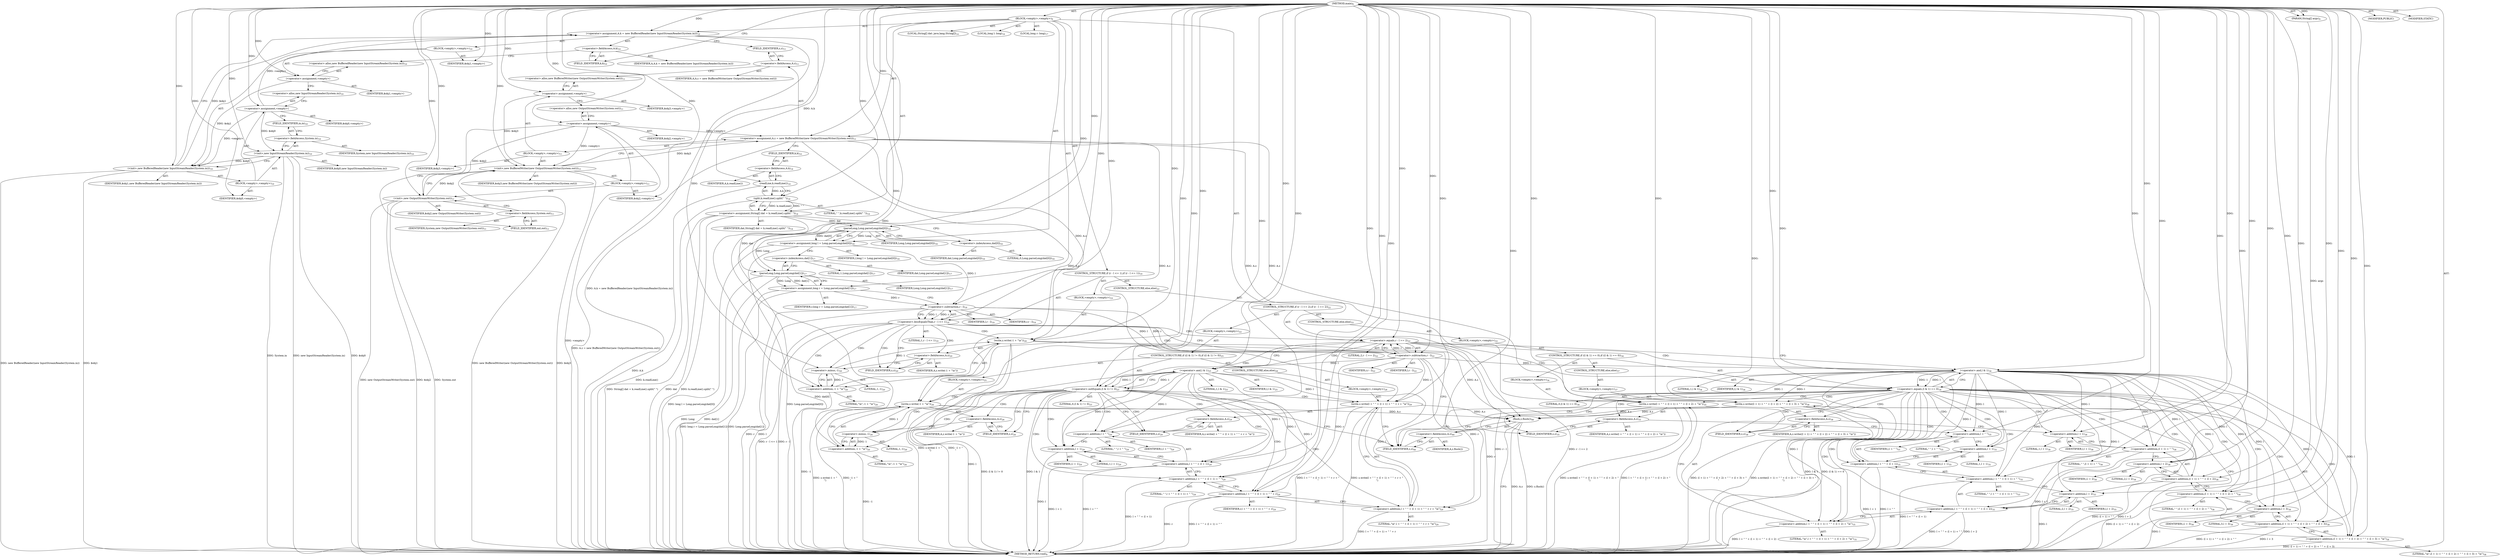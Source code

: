 digraph "main" {  
"23" [label = <(METHOD,main)<SUB>9</SUB>> ]
"24" [label = <(PARAM,String[] args)<SUB>9</SUB>> ]
"25" [label = <(BLOCK,&lt;empty&gt;,&lt;empty&gt;)<SUB>9</SUB>> ]
"26" [label = <(&lt;operator&gt;.assignment,A.k = new BufferedReader(new InputStreamReader(System.in)))<SUB>10</SUB>> ]
"27" [label = <(&lt;operator&gt;.fieldAccess,A.k)<SUB>10</SUB>> ]
"28" [label = <(IDENTIFIER,A,A.k = new BufferedReader(new InputStreamReader(System.in)))> ]
"29" [label = <(FIELD_IDENTIFIER,k,k)<SUB>10</SUB>> ]
"30" [label = <(BLOCK,&lt;empty&gt;,&lt;empty&gt;)<SUB>10</SUB>> ]
"31" [label = <(&lt;operator&gt;.assignment,&lt;empty&gt;)> ]
"32" [label = <(IDENTIFIER,$obj1,&lt;empty&gt;)> ]
"33" [label = <(&lt;operator&gt;.alloc,new BufferedReader(new InputStreamReader(System.in)))<SUB>10</SUB>> ]
"34" [label = <(&lt;init&gt;,new BufferedReader(new InputStreamReader(System.in)))<SUB>10</SUB>> ]
"35" [label = <(IDENTIFIER,$obj1,new BufferedReader(new InputStreamReader(System.in)))> ]
"36" [label = <(BLOCK,&lt;empty&gt;,&lt;empty&gt;)<SUB>10</SUB>> ]
"37" [label = <(&lt;operator&gt;.assignment,&lt;empty&gt;)> ]
"38" [label = <(IDENTIFIER,$obj0,&lt;empty&gt;)> ]
"39" [label = <(&lt;operator&gt;.alloc,new InputStreamReader(System.in))<SUB>10</SUB>> ]
"40" [label = <(&lt;init&gt;,new InputStreamReader(System.in))<SUB>10</SUB>> ]
"41" [label = <(IDENTIFIER,$obj0,new InputStreamReader(System.in))> ]
"42" [label = <(&lt;operator&gt;.fieldAccess,System.in)<SUB>10</SUB>> ]
"43" [label = <(IDENTIFIER,System,new InputStreamReader(System.in))<SUB>10</SUB>> ]
"44" [label = <(FIELD_IDENTIFIER,in,in)<SUB>10</SUB>> ]
"45" [label = <(IDENTIFIER,$obj0,&lt;empty&gt;)> ]
"46" [label = <(IDENTIFIER,$obj1,&lt;empty&gt;)> ]
"47" [label = <(&lt;operator&gt;.assignment,A.z = new BufferedWriter(new OutputStreamWriter(System.out)))<SUB>11</SUB>> ]
"48" [label = <(&lt;operator&gt;.fieldAccess,A.z)<SUB>11</SUB>> ]
"49" [label = <(IDENTIFIER,A,A.z = new BufferedWriter(new OutputStreamWriter(System.out)))> ]
"50" [label = <(FIELD_IDENTIFIER,z,z)<SUB>11</SUB>> ]
"51" [label = <(BLOCK,&lt;empty&gt;,&lt;empty&gt;)<SUB>11</SUB>> ]
"52" [label = <(&lt;operator&gt;.assignment,&lt;empty&gt;)> ]
"53" [label = <(IDENTIFIER,$obj3,&lt;empty&gt;)> ]
"54" [label = <(&lt;operator&gt;.alloc,new BufferedWriter(new OutputStreamWriter(System.out)))<SUB>11</SUB>> ]
"55" [label = <(&lt;init&gt;,new BufferedWriter(new OutputStreamWriter(System.out)))<SUB>11</SUB>> ]
"56" [label = <(IDENTIFIER,$obj3,new BufferedWriter(new OutputStreamWriter(System.out)))> ]
"57" [label = <(BLOCK,&lt;empty&gt;,&lt;empty&gt;)<SUB>11</SUB>> ]
"58" [label = <(&lt;operator&gt;.assignment,&lt;empty&gt;)> ]
"59" [label = <(IDENTIFIER,$obj2,&lt;empty&gt;)> ]
"60" [label = <(&lt;operator&gt;.alloc,new OutputStreamWriter(System.out))<SUB>11</SUB>> ]
"61" [label = <(&lt;init&gt;,new OutputStreamWriter(System.out))<SUB>11</SUB>> ]
"62" [label = <(IDENTIFIER,$obj2,new OutputStreamWriter(System.out))> ]
"63" [label = <(&lt;operator&gt;.fieldAccess,System.out)<SUB>11</SUB>> ]
"64" [label = <(IDENTIFIER,System,new OutputStreamWriter(System.out))<SUB>11</SUB>> ]
"65" [label = <(FIELD_IDENTIFIER,out,out)<SUB>11</SUB>> ]
"66" [label = <(IDENTIFIER,$obj2,&lt;empty&gt;)> ]
"67" [label = <(IDENTIFIER,$obj3,&lt;empty&gt;)> ]
"68" [label = <(LOCAL,String[] dat: java.lang.String[])<SUB>14</SUB>> ]
"69" [label = <(&lt;operator&gt;.assignment,String[] dat = k.readLine().split(&quot; &quot;))<SUB>14</SUB>> ]
"70" [label = <(IDENTIFIER,dat,String[] dat = k.readLine().split(&quot; &quot;))<SUB>14</SUB>> ]
"71" [label = <(split,k.readLine().split(&quot; &quot;))<SUB>14</SUB>> ]
"72" [label = <(readLine,k.readLine())<SUB>14</SUB>> ]
"73" [label = <(&lt;operator&gt;.fieldAccess,A.k)<SUB>14</SUB>> ]
"74" [label = <(IDENTIFIER,A,k.readLine())> ]
"75" [label = <(FIELD_IDENTIFIER,k,k)<SUB>14</SUB>> ]
"76" [label = <(LITERAL,&quot; &quot;,k.readLine().split(&quot; &quot;))<SUB>14</SUB>> ]
"77" [label = <(LOCAL,long l: long)<SUB>16</SUB>> ]
"78" [label = <(&lt;operator&gt;.assignment,long l = Long.parseLong(dat[0]))<SUB>16</SUB>> ]
"79" [label = <(IDENTIFIER,l,long l = Long.parseLong(dat[0]))<SUB>16</SUB>> ]
"80" [label = <(parseLong,Long.parseLong(dat[0]))<SUB>16</SUB>> ]
"81" [label = <(IDENTIFIER,Long,Long.parseLong(dat[0]))<SUB>16</SUB>> ]
"82" [label = <(&lt;operator&gt;.indexAccess,dat[0])<SUB>16</SUB>> ]
"83" [label = <(IDENTIFIER,dat,Long.parseLong(dat[0]))<SUB>16</SUB>> ]
"84" [label = <(LITERAL,0,Long.parseLong(dat[0]))<SUB>16</SUB>> ]
"85" [label = <(LOCAL,long r: long)<SUB>17</SUB>> ]
"86" [label = <(&lt;operator&gt;.assignment,long r = Long.parseLong(dat[1]))<SUB>17</SUB>> ]
"87" [label = <(IDENTIFIER,r,long r = Long.parseLong(dat[1]))<SUB>17</SUB>> ]
"88" [label = <(parseLong,Long.parseLong(dat[1]))<SUB>17</SUB>> ]
"89" [label = <(IDENTIFIER,Long,Long.parseLong(dat[1]))<SUB>17</SUB>> ]
"90" [label = <(&lt;operator&gt;.indexAccess,dat[1])<SUB>17</SUB>> ]
"91" [label = <(IDENTIFIER,dat,Long.parseLong(dat[1]))<SUB>17</SUB>> ]
"92" [label = <(LITERAL,1,Long.parseLong(dat[1]))<SUB>17</SUB>> ]
"93" [label = <(CONTROL_STRUCTURE,if (r - l &lt;= 1),if (r - l &lt;= 1))<SUB>19</SUB>> ]
"94" [label = <(&lt;operator&gt;.lessEqualsThan,r - l &lt;= 1)<SUB>19</SUB>> ]
"95" [label = <(&lt;operator&gt;.subtraction,r - l)<SUB>19</SUB>> ]
"96" [label = <(IDENTIFIER,r,r - l)<SUB>19</SUB>> ]
"97" [label = <(IDENTIFIER,l,r - l)<SUB>19</SUB>> ]
"98" [label = <(LITERAL,1,r - l &lt;= 1)<SUB>19</SUB>> ]
"99" [label = <(BLOCK,&lt;empty&gt;,&lt;empty&gt;)<SUB>19</SUB>> ]
"100" [label = <(write,z.write(-1 + &quot;\n&quot;))<SUB>20</SUB>> ]
"101" [label = <(&lt;operator&gt;.fieldAccess,A.z)<SUB>20</SUB>> ]
"102" [label = <(IDENTIFIER,A,z.write(-1 + &quot;\n&quot;))> ]
"103" [label = <(FIELD_IDENTIFIER,z,z)<SUB>20</SUB>> ]
"104" [label = <(&lt;operator&gt;.addition,-1 + &quot;\n&quot;)<SUB>20</SUB>> ]
"105" [label = <(&lt;operator&gt;.minus,-1)<SUB>20</SUB>> ]
"106" [label = <(LITERAL,1,-1)<SUB>20</SUB>> ]
"107" [label = <(LITERAL,&quot;\n&quot;,-1 + &quot;\n&quot;)<SUB>20</SUB>> ]
"108" [label = <(CONTROL_STRUCTURE,else,else)<SUB>22</SUB>> ]
"109" [label = <(CONTROL_STRUCTURE,if (r - l == 2),if (r - l == 2))<SUB>22</SUB>> ]
"110" [label = <(&lt;operator&gt;.equals,r - l == 2)<SUB>22</SUB>> ]
"111" [label = <(&lt;operator&gt;.subtraction,r - l)<SUB>22</SUB>> ]
"112" [label = <(IDENTIFIER,r,r - l)<SUB>22</SUB>> ]
"113" [label = <(IDENTIFIER,l,r - l)<SUB>22</SUB>> ]
"114" [label = <(LITERAL,2,r - l == 2)<SUB>22</SUB>> ]
"115" [label = <(BLOCK,&lt;empty&gt;,&lt;empty&gt;)<SUB>22</SUB>> ]
"116" [label = <(CONTROL_STRUCTURE,if ((l &amp; 1) != 0),if ((l &amp; 1) != 0))<SUB>25</SUB>> ]
"117" [label = <(&lt;operator&gt;.notEquals,(l &amp; 1) != 0)<SUB>25</SUB>> ]
"118" [label = <(&lt;operator&gt;.and,l &amp; 1)<SUB>25</SUB>> ]
"119" [label = <(IDENTIFIER,l,l &amp; 1)<SUB>25</SUB>> ]
"120" [label = <(LITERAL,1,l &amp; 1)<SUB>25</SUB>> ]
"121" [label = <(LITERAL,0,(l &amp; 1) != 0)<SUB>25</SUB>> ]
"122" [label = <(BLOCK,&lt;empty&gt;,&lt;empty&gt;)<SUB>25</SUB>> ]
"123" [label = <(write,z.write(-1 + &quot;\n&quot;))<SUB>26</SUB>> ]
"124" [label = <(&lt;operator&gt;.fieldAccess,A.z)<SUB>26</SUB>> ]
"125" [label = <(IDENTIFIER,A,z.write(-1 + &quot;\n&quot;))> ]
"126" [label = <(FIELD_IDENTIFIER,z,z)<SUB>26</SUB>> ]
"127" [label = <(&lt;operator&gt;.addition,-1 + &quot;\n&quot;)<SUB>26</SUB>> ]
"128" [label = <(&lt;operator&gt;.minus,-1)<SUB>26</SUB>> ]
"129" [label = <(LITERAL,1,-1)<SUB>26</SUB>> ]
"130" [label = <(LITERAL,&quot;\n&quot;,-1 + &quot;\n&quot;)<SUB>26</SUB>> ]
"131" [label = <(CONTROL_STRUCTURE,else,else)<SUB>28</SUB>> ]
"132" [label = <(BLOCK,&lt;empty&gt;,&lt;empty&gt;)<SUB>28</SUB>> ]
"133" [label = <(write,z.write(l + &quot; &quot; + (l + 1) + &quot; &quot; + r + &quot;\n&quot;))<SUB>29</SUB>> ]
"134" [label = <(&lt;operator&gt;.fieldAccess,A.z)<SUB>29</SUB>> ]
"135" [label = <(IDENTIFIER,A,z.write(l + &quot; &quot; + (l + 1) + &quot; &quot; + r + &quot;\n&quot;))> ]
"136" [label = <(FIELD_IDENTIFIER,z,z)<SUB>29</SUB>> ]
"137" [label = <(&lt;operator&gt;.addition,l + &quot; &quot; + (l + 1) + &quot; &quot; + r + &quot;\n&quot;)<SUB>29</SUB>> ]
"138" [label = <(&lt;operator&gt;.addition,l + &quot; &quot; + (l + 1) + &quot; &quot; + r)<SUB>29</SUB>> ]
"139" [label = <(&lt;operator&gt;.addition,l + &quot; &quot; + (l + 1) + &quot; &quot;)<SUB>29</SUB>> ]
"140" [label = <(&lt;operator&gt;.addition,l + &quot; &quot; + (l + 1))<SUB>29</SUB>> ]
"141" [label = <(&lt;operator&gt;.addition,l + &quot; &quot;)<SUB>29</SUB>> ]
"142" [label = <(IDENTIFIER,l,l + &quot; &quot;)<SUB>29</SUB>> ]
"143" [label = <(LITERAL,&quot; &quot;,l + &quot; &quot;)<SUB>29</SUB>> ]
"144" [label = <(&lt;operator&gt;.addition,l + 1)<SUB>29</SUB>> ]
"145" [label = <(IDENTIFIER,l,l + 1)<SUB>29</SUB>> ]
"146" [label = <(LITERAL,1,l + 1)<SUB>29</SUB>> ]
"147" [label = <(LITERAL,&quot; &quot;,l + &quot; &quot; + (l + 1) + &quot; &quot;)<SUB>29</SUB>> ]
"148" [label = <(IDENTIFIER,r,l + &quot; &quot; + (l + 1) + &quot; &quot; + r)<SUB>29</SUB>> ]
"149" [label = <(LITERAL,&quot;\n&quot;,l + &quot; &quot; + (l + 1) + &quot; &quot; + r + &quot;\n&quot;)<SUB>29</SUB>> ]
"150" [label = <(CONTROL_STRUCTURE,else,else)<SUB>33</SUB>> ]
"151" [label = <(BLOCK,&lt;empty&gt;,&lt;empty&gt;)<SUB>33</SUB>> ]
"152" [label = <(CONTROL_STRUCTURE,if ((l &amp; 1) == 0),if ((l &amp; 1) == 0))<SUB>34</SUB>> ]
"153" [label = <(&lt;operator&gt;.equals,(l &amp; 1) == 0)<SUB>34</SUB>> ]
"154" [label = <(&lt;operator&gt;.and,l &amp; 1)<SUB>34</SUB>> ]
"155" [label = <(IDENTIFIER,l,l &amp; 1)<SUB>34</SUB>> ]
"156" [label = <(LITERAL,1,l &amp; 1)<SUB>34</SUB>> ]
"157" [label = <(LITERAL,0,(l &amp; 1) == 0)<SUB>34</SUB>> ]
"158" [label = <(BLOCK,&lt;empty&gt;,&lt;empty&gt;)<SUB>34</SUB>> ]
"159" [label = <(write,z.write(l + &quot; &quot; + (l + 1) + &quot; &quot; + (l + 2) + &quot;\n&quot;))<SUB>35</SUB>> ]
"160" [label = <(&lt;operator&gt;.fieldAccess,A.z)<SUB>35</SUB>> ]
"161" [label = <(IDENTIFIER,A,z.write(l + &quot; &quot; + (l + 1) + &quot; &quot; + (l + 2) + &quot;\n&quot;))> ]
"162" [label = <(FIELD_IDENTIFIER,z,z)<SUB>35</SUB>> ]
"163" [label = <(&lt;operator&gt;.addition,l + &quot; &quot; + (l + 1) + &quot; &quot; + (l + 2) + &quot;\n&quot;)<SUB>35</SUB>> ]
"164" [label = <(&lt;operator&gt;.addition,l + &quot; &quot; + (l + 1) + &quot; &quot; + (l + 2))<SUB>35</SUB>> ]
"165" [label = <(&lt;operator&gt;.addition,l + &quot; &quot; + (l + 1) + &quot; &quot;)<SUB>35</SUB>> ]
"166" [label = <(&lt;operator&gt;.addition,l + &quot; &quot; + (l + 1))<SUB>35</SUB>> ]
"167" [label = <(&lt;operator&gt;.addition,l + &quot; &quot;)<SUB>35</SUB>> ]
"168" [label = <(IDENTIFIER,l,l + &quot; &quot;)<SUB>35</SUB>> ]
"169" [label = <(LITERAL,&quot; &quot;,l + &quot; &quot;)<SUB>35</SUB>> ]
"170" [label = <(&lt;operator&gt;.addition,l + 1)<SUB>35</SUB>> ]
"171" [label = <(IDENTIFIER,l,l + 1)<SUB>35</SUB>> ]
"172" [label = <(LITERAL,1,l + 1)<SUB>35</SUB>> ]
"173" [label = <(LITERAL,&quot; &quot;,l + &quot; &quot; + (l + 1) + &quot; &quot;)<SUB>35</SUB>> ]
"174" [label = <(&lt;operator&gt;.addition,l + 2)<SUB>35</SUB>> ]
"175" [label = <(IDENTIFIER,l,l + 2)<SUB>35</SUB>> ]
"176" [label = <(LITERAL,2,l + 2)<SUB>35</SUB>> ]
"177" [label = <(LITERAL,&quot;\n&quot;,l + &quot; &quot; + (l + 1) + &quot; &quot; + (l + 2) + &quot;\n&quot;)<SUB>35</SUB>> ]
"178" [label = <(CONTROL_STRUCTURE,else,else)<SUB>37</SUB>> ]
"179" [label = <(BLOCK,&lt;empty&gt;,&lt;empty&gt;)<SUB>37</SUB>> ]
"180" [label = <(write,z.write((l + 1) + &quot; &quot; + (l + 2) + &quot; &quot; + (l + 3) + &quot;\n&quot;))<SUB>38</SUB>> ]
"181" [label = <(&lt;operator&gt;.fieldAccess,A.z)<SUB>38</SUB>> ]
"182" [label = <(IDENTIFIER,A,z.write((l + 1) + &quot; &quot; + (l + 2) + &quot; &quot; + (l + 3) + &quot;\n&quot;))> ]
"183" [label = <(FIELD_IDENTIFIER,z,z)<SUB>38</SUB>> ]
"184" [label = <(&lt;operator&gt;.addition,(l + 1) + &quot; &quot; + (l + 2) + &quot; &quot; + (l + 3) + &quot;\n&quot;)<SUB>38</SUB>> ]
"185" [label = <(&lt;operator&gt;.addition,(l + 1) + &quot; &quot; + (l + 2) + &quot; &quot; + (l + 3))<SUB>38</SUB>> ]
"186" [label = <(&lt;operator&gt;.addition,(l + 1) + &quot; &quot; + (l + 2) + &quot; &quot;)<SUB>38</SUB>> ]
"187" [label = <(&lt;operator&gt;.addition,(l + 1) + &quot; &quot; + (l + 2))<SUB>38</SUB>> ]
"188" [label = <(&lt;operator&gt;.addition,(l + 1) + &quot; &quot;)<SUB>38</SUB>> ]
"189" [label = <(&lt;operator&gt;.addition,l + 1)<SUB>38</SUB>> ]
"190" [label = <(IDENTIFIER,l,l + 1)<SUB>38</SUB>> ]
"191" [label = <(LITERAL,1,l + 1)<SUB>38</SUB>> ]
"192" [label = <(LITERAL,&quot; &quot;,(l + 1) + &quot; &quot;)<SUB>38</SUB>> ]
"193" [label = <(&lt;operator&gt;.addition,l + 2)<SUB>38</SUB>> ]
"194" [label = <(IDENTIFIER,l,l + 2)<SUB>38</SUB>> ]
"195" [label = <(LITERAL,2,l + 2)<SUB>38</SUB>> ]
"196" [label = <(LITERAL,&quot; &quot;,(l + 1) + &quot; &quot; + (l + 2) + &quot; &quot;)<SUB>38</SUB>> ]
"197" [label = <(&lt;operator&gt;.addition,l + 3)<SUB>38</SUB>> ]
"198" [label = <(IDENTIFIER,l,l + 3)<SUB>38</SUB>> ]
"199" [label = <(LITERAL,3,l + 3)<SUB>38</SUB>> ]
"200" [label = <(LITERAL,&quot;\n&quot;,(l + 1) + &quot; &quot; + (l + 2) + &quot; &quot; + (l + 3) + &quot;\n&quot;)<SUB>38</SUB>> ]
"201" [label = <(flush,z.flush())<SUB>46</SUB>> ]
"202" [label = <(&lt;operator&gt;.fieldAccess,A.z)<SUB>46</SUB>> ]
"203" [label = <(IDENTIFIER,A,z.flush())> ]
"204" [label = <(FIELD_IDENTIFIER,z,z)<SUB>46</SUB>> ]
"205" [label = <(MODIFIER,PUBLIC)> ]
"206" [label = <(MODIFIER,STATIC)> ]
"207" [label = <(METHOD_RETURN,void)<SUB>9</SUB>> ]
  "23" -> "24"  [ label = "AST: "] 
  "23" -> "25"  [ label = "AST: "] 
  "23" -> "205"  [ label = "AST: "] 
  "23" -> "206"  [ label = "AST: "] 
  "23" -> "207"  [ label = "AST: "] 
  "25" -> "26"  [ label = "AST: "] 
  "25" -> "47"  [ label = "AST: "] 
  "25" -> "68"  [ label = "AST: "] 
  "25" -> "69"  [ label = "AST: "] 
  "25" -> "77"  [ label = "AST: "] 
  "25" -> "78"  [ label = "AST: "] 
  "25" -> "85"  [ label = "AST: "] 
  "25" -> "86"  [ label = "AST: "] 
  "25" -> "93"  [ label = "AST: "] 
  "25" -> "201"  [ label = "AST: "] 
  "26" -> "27"  [ label = "AST: "] 
  "26" -> "30"  [ label = "AST: "] 
  "27" -> "28"  [ label = "AST: "] 
  "27" -> "29"  [ label = "AST: "] 
  "30" -> "31"  [ label = "AST: "] 
  "30" -> "34"  [ label = "AST: "] 
  "30" -> "46"  [ label = "AST: "] 
  "31" -> "32"  [ label = "AST: "] 
  "31" -> "33"  [ label = "AST: "] 
  "34" -> "35"  [ label = "AST: "] 
  "34" -> "36"  [ label = "AST: "] 
  "36" -> "37"  [ label = "AST: "] 
  "36" -> "40"  [ label = "AST: "] 
  "36" -> "45"  [ label = "AST: "] 
  "37" -> "38"  [ label = "AST: "] 
  "37" -> "39"  [ label = "AST: "] 
  "40" -> "41"  [ label = "AST: "] 
  "40" -> "42"  [ label = "AST: "] 
  "42" -> "43"  [ label = "AST: "] 
  "42" -> "44"  [ label = "AST: "] 
  "47" -> "48"  [ label = "AST: "] 
  "47" -> "51"  [ label = "AST: "] 
  "48" -> "49"  [ label = "AST: "] 
  "48" -> "50"  [ label = "AST: "] 
  "51" -> "52"  [ label = "AST: "] 
  "51" -> "55"  [ label = "AST: "] 
  "51" -> "67"  [ label = "AST: "] 
  "52" -> "53"  [ label = "AST: "] 
  "52" -> "54"  [ label = "AST: "] 
  "55" -> "56"  [ label = "AST: "] 
  "55" -> "57"  [ label = "AST: "] 
  "57" -> "58"  [ label = "AST: "] 
  "57" -> "61"  [ label = "AST: "] 
  "57" -> "66"  [ label = "AST: "] 
  "58" -> "59"  [ label = "AST: "] 
  "58" -> "60"  [ label = "AST: "] 
  "61" -> "62"  [ label = "AST: "] 
  "61" -> "63"  [ label = "AST: "] 
  "63" -> "64"  [ label = "AST: "] 
  "63" -> "65"  [ label = "AST: "] 
  "69" -> "70"  [ label = "AST: "] 
  "69" -> "71"  [ label = "AST: "] 
  "71" -> "72"  [ label = "AST: "] 
  "71" -> "76"  [ label = "AST: "] 
  "72" -> "73"  [ label = "AST: "] 
  "73" -> "74"  [ label = "AST: "] 
  "73" -> "75"  [ label = "AST: "] 
  "78" -> "79"  [ label = "AST: "] 
  "78" -> "80"  [ label = "AST: "] 
  "80" -> "81"  [ label = "AST: "] 
  "80" -> "82"  [ label = "AST: "] 
  "82" -> "83"  [ label = "AST: "] 
  "82" -> "84"  [ label = "AST: "] 
  "86" -> "87"  [ label = "AST: "] 
  "86" -> "88"  [ label = "AST: "] 
  "88" -> "89"  [ label = "AST: "] 
  "88" -> "90"  [ label = "AST: "] 
  "90" -> "91"  [ label = "AST: "] 
  "90" -> "92"  [ label = "AST: "] 
  "93" -> "94"  [ label = "AST: "] 
  "93" -> "99"  [ label = "AST: "] 
  "93" -> "108"  [ label = "AST: "] 
  "94" -> "95"  [ label = "AST: "] 
  "94" -> "98"  [ label = "AST: "] 
  "95" -> "96"  [ label = "AST: "] 
  "95" -> "97"  [ label = "AST: "] 
  "99" -> "100"  [ label = "AST: "] 
  "100" -> "101"  [ label = "AST: "] 
  "100" -> "104"  [ label = "AST: "] 
  "101" -> "102"  [ label = "AST: "] 
  "101" -> "103"  [ label = "AST: "] 
  "104" -> "105"  [ label = "AST: "] 
  "104" -> "107"  [ label = "AST: "] 
  "105" -> "106"  [ label = "AST: "] 
  "108" -> "109"  [ label = "AST: "] 
  "109" -> "110"  [ label = "AST: "] 
  "109" -> "115"  [ label = "AST: "] 
  "109" -> "150"  [ label = "AST: "] 
  "110" -> "111"  [ label = "AST: "] 
  "110" -> "114"  [ label = "AST: "] 
  "111" -> "112"  [ label = "AST: "] 
  "111" -> "113"  [ label = "AST: "] 
  "115" -> "116"  [ label = "AST: "] 
  "116" -> "117"  [ label = "AST: "] 
  "116" -> "122"  [ label = "AST: "] 
  "116" -> "131"  [ label = "AST: "] 
  "117" -> "118"  [ label = "AST: "] 
  "117" -> "121"  [ label = "AST: "] 
  "118" -> "119"  [ label = "AST: "] 
  "118" -> "120"  [ label = "AST: "] 
  "122" -> "123"  [ label = "AST: "] 
  "123" -> "124"  [ label = "AST: "] 
  "123" -> "127"  [ label = "AST: "] 
  "124" -> "125"  [ label = "AST: "] 
  "124" -> "126"  [ label = "AST: "] 
  "127" -> "128"  [ label = "AST: "] 
  "127" -> "130"  [ label = "AST: "] 
  "128" -> "129"  [ label = "AST: "] 
  "131" -> "132"  [ label = "AST: "] 
  "132" -> "133"  [ label = "AST: "] 
  "133" -> "134"  [ label = "AST: "] 
  "133" -> "137"  [ label = "AST: "] 
  "134" -> "135"  [ label = "AST: "] 
  "134" -> "136"  [ label = "AST: "] 
  "137" -> "138"  [ label = "AST: "] 
  "137" -> "149"  [ label = "AST: "] 
  "138" -> "139"  [ label = "AST: "] 
  "138" -> "148"  [ label = "AST: "] 
  "139" -> "140"  [ label = "AST: "] 
  "139" -> "147"  [ label = "AST: "] 
  "140" -> "141"  [ label = "AST: "] 
  "140" -> "144"  [ label = "AST: "] 
  "141" -> "142"  [ label = "AST: "] 
  "141" -> "143"  [ label = "AST: "] 
  "144" -> "145"  [ label = "AST: "] 
  "144" -> "146"  [ label = "AST: "] 
  "150" -> "151"  [ label = "AST: "] 
  "151" -> "152"  [ label = "AST: "] 
  "152" -> "153"  [ label = "AST: "] 
  "152" -> "158"  [ label = "AST: "] 
  "152" -> "178"  [ label = "AST: "] 
  "153" -> "154"  [ label = "AST: "] 
  "153" -> "157"  [ label = "AST: "] 
  "154" -> "155"  [ label = "AST: "] 
  "154" -> "156"  [ label = "AST: "] 
  "158" -> "159"  [ label = "AST: "] 
  "159" -> "160"  [ label = "AST: "] 
  "159" -> "163"  [ label = "AST: "] 
  "160" -> "161"  [ label = "AST: "] 
  "160" -> "162"  [ label = "AST: "] 
  "163" -> "164"  [ label = "AST: "] 
  "163" -> "177"  [ label = "AST: "] 
  "164" -> "165"  [ label = "AST: "] 
  "164" -> "174"  [ label = "AST: "] 
  "165" -> "166"  [ label = "AST: "] 
  "165" -> "173"  [ label = "AST: "] 
  "166" -> "167"  [ label = "AST: "] 
  "166" -> "170"  [ label = "AST: "] 
  "167" -> "168"  [ label = "AST: "] 
  "167" -> "169"  [ label = "AST: "] 
  "170" -> "171"  [ label = "AST: "] 
  "170" -> "172"  [ label = "AST: "] 
  "174" -> "175"  [ label = "AST: "] 
  "174" -> "176"  [ label = "AST: "] 
  "178" -> "179"  [ label = "AST: "] 
  "179" -> "180"  [ label = "AST: "] 
  "180" -> "181"  [ label = "AST: "] 
  "180" -> "184"  [ label = "AST: "] 
  "181" -> "182"  [ label = "AST: "] 
  "181" -> "183"  [ label = "AST: "] 
  "184" -> "185"  [ label = "AST: "] 
  "184" -> "200"  [ label = "AST: "] 
  "185" -> "186"  [ label = "AST: "] 
  "185" -> "197"  [ label = "AST: "] 
  "186" -> "187"  [ label = "AST: "] 
  "186" -> "196"  [ label = "AST: "] 
  "187" -> "188"  [ label = "AST: "] 
  "187" -> "193"  [ label = "AST: "] 
  "188" -> "189"  [ label = "AST: "] 
  "188" -> "192"  [ label = "AST: "] 
  "189" -> "190"  [ label = "AST: "] 
  "189" -> "191"  [ label = "AST: "] 
  "193" -> "194"  [ label = "AST: "] 
  "193" -> "195"  [ label = "AST: "] 
  "197" -> "198"  [ label = "AST: "] 
  "197" -> "199"  [ label = "AST: "] 
  "201" -> "202"  [ label = "AST: "] 
  "202" -> "203"  [ label = "AST: "] 
  "202" -> "204"  [ label = "AST: "] 
  "26" -> "50"  [ label = "CFG: "] 
  "47" -> "75"  [ label = "CFG: "] 
  "69" -> "82"  [ label = "CFG: "] 
  "78" -> "90"  [ label = "CFG: "] 
  "86" -> "95"  [ label = "CFG: "] 
  "201" -> "207"  [ label = "CFG: "] 
  "27" -> "33"  [ label = "CFG: "] 
  "48" -> "54"  [ label = "CFG: "] 
  "71" -> "69"  [ label = "CFG: "] 
  "80" -> "78"  [ label = "CFG: "] 
  "88" -> "86"  [ label = "CFG: "] 
  "94" -> "103"  [ label = "CFG: "] 
  "94" -> "111"  [ label = "CFG: "] 
  "202" -> "201"  [ label = "CFG: "] 
  "29" -> "27"  [ label = "CFG: "] 
  "31" -> "39"  [ label = "CFG: "] 
  "34" -> "26"  [ label = "CFG: "] 
  "50" -> "48"  [ label = "CFG: "] 
  "52" -> "60"  [ label = "CFG: "] 
  "55" -> "47"  [ label = "CFG: "] 
  "72" -> "71"  [ label = "CFG: "] 
  "82" -> "80"  [ label = "CFG: "] 
  "90" -> "88"  [ label = "CFG: "] 
  "95" -> "94"  [ label = "CFG: "] 
  "100" -> "204"  [ label = "CFG: "] 
  "204" -> "202"  [ label = "CFG: "] 
  "33" -> "31"  [ label = "CFG: "] 
  "54" -> "52"  [ label = "CFG: "] 
  "73" -> "72"  [ label = "CFG: "] 
  "101" -> "105"  [ label = "CFG: "] 
  "104" -> "100"  [ label = "CFG: "] 
  "110" -> "118"  [ label = "CFG: "] 
  "110" -> "154"  [ label = "CFG: "] 
  "37" -> "44"  [ label = "CFG: "] 
  "40" -> "34"  [ label = "CFG: "] 
  "58" -> "65"  [ label = "CFG: "] 
  "61" -> "55"  [ label = "CFG: "] 
  "75" -> "73"  [ label = "CFG: "] 
  "103" -> "101"  [ label = "CFG: "] 
  "105" -> "104"  [ label = "CFG: "] 
  "111" -> "110"  [ label = "CFG: "] 
  "39" -> "37"  [ label = "CFG: "] 
  "42" -> "40"  [ label = "CFG: "] 
  "60" -> "58"  [ label = "CFG: "] 
  "63" -> "61"  [ label = "CFG: "] 
  "117" -> "126"  [ label = "CFG: "] 
  "117" -> "136"  [ label = "CFG: "] 
  "44" -> "42"  [ label = "CFG: "] 
  "65" -> "63"  [ label = "CFG: "] 
  "118" -> "117"  [ label = "CFG: "] 
  "123" -> "204"  [ label = "CFG: "] 
  "153" -> "162"  [ label = "CFG: "] 
  "153" -> "183"  [ label = "CFG: "] 
  "124" -> "128"  [ label = "CFG: "] 
  "127" -> "123"  [ label = "CFG: "] 
  "133" -> "204"  [ label = "CFG: "] 
  "154" -> "153"  [ label = "CFG: "] 
  "159" -> "204"  [ label = "CFG: "] 
  "126" -> "124"  [ label = "CFG: "] 
  "128" -> "127"  [ label = "CFG: "] 
  "134" -> "141"  [ label = "CFG: "] 
  "137" -> "133"  [ label = "CFG: "] 
  "160" -> "167"  [ label = "CFG: "] 
  "163" -> "159"  [ label = "CFG: "] 
  "180" -> "204"  [ label = "CFG: "] 
  "136" -> "134"  [ label = "CFG: "] 
  "138" -> "137"  [ label = "CFG: "] 
  "162" -> "160"  [ label = "CFG: "] 
  "164" -> "163"  [ label = "CFG: "] 
  "181" -> "189"  [ label = "CFG: "] 
  "184" -> "180"  [ label = "CFG: "] 
  "139" -> "138"  [ label = "CFG: "] 
  "165" -> "174"  [ label = "CFG: "] 
  "174" -> "164"  [ label = "CFG: "] 
  "183" -> "181"  [ label = "CFG: "] 
  "185" -> "184"  [ label = "CFG: "] 
  "140" -> "139"  [ label = "CFG: "] 
  "166" -> "165"  [ label = "CFG: "] 
  "186" -> "197"  [ label = "CFG: "] 
  "197" -> "185"  [ label = "CFG: "] 
  "141" -> "144"  [ label = "CFG: "] 
  "144" -> "140"  [ label = "CFG: "] 
  "167" -> "170"  [ label = "CFG: "] 
  "170" -> "166"  [ label = "CFG: "] 
  "187" -> "186"  [ label = "CFG: "] 
  "188" -> "193"  [ label = "CFG: "] 
  "193" -> "187"  [ label = "CFG: "] 
  "189" -> "188"  [ label = "CFG: "] 
  "23" -> "29"  [ label = "CFG: "] 
  "24" -> "207"  [ label = "DDG: args"] 
  "34" -> "207"  [ label = "DDG: $obj1"] 
  "40" -> "207"  [ label = "DDG: $obj0"] 
  "40" -> "207"  [ label = "DDG: System.in"] 
  "40" -> "207"  [ label = "DDG: new InputStreamReader(System.in)"] 
  "34" -> "207"  [ label = "DDG: new BufferedReader(new InputStreamReader(System.in))"] 
  "26" -> "207"  [ label = "DDG: A.k = new BufferedReader(new InputStreamReader(System.in))"] 
  "55" -> "207"  [ label = "DDG: $obj3"] 
  "58" -> "207"  [ label = "DDG: &lt;empty&gt;"] 
  "61" -> "207"  [ label = "DDG: $obj2"] 
  "61" -> "207"  [ label = "DDG: System.out"] 
  "61" -> "207"  [ label = "DDG: new OutputStreamWriter(System.out)"] 
  "55" -> "207"  [ label = "DDG: new BufferedWriter(new OutputStreamWriter(System.out))"] 
  "47" -> "207"  [ label = "DDG: A.z = new BufferedWriter(new OutputStreamWriter(System.out))"] 
  "69" -> "207"  [ label = "DDG: dat"] 
  "72" -> "207"  [ label = "DDG: A.k"] 
  "71" -> "207"  [ label = "DDG: k.readLine()"] 
  "69" -> "207"  [ label = "DDG: k.readLine().split(&quot; &quot;)"] 
  "69" -> "207"  [ label = "DDG: String[] dat = k.readLine().split(&quot; &quot;)"] 
  "80" -> "207"  [ label = "DDG: dat[0]"] 
  "78" -> "207"  [ label = "DDG: Long.parseLong(dat[0])"] 
  "78" -> "207"  [ label = "DDG: long l = Long.parseLong(dat[0])"] 
  "88" -> "207"  [ label = "DDG: Long"] 
  "88" -> "207"  [ label = "DDG: dat[1]"] 
  "86" -> "207"  [ label = "DDG: Long.parseLong(dat[1])"] 
  "86" -> "207"  [ label = "DDG: long r = Long.parseLong(dat[1])"] 
  "95" -> "207"  [ label = "DDG: r"] 
  "95" -> "207"  [ label = "DDG: l"] 
  "94" -> "207"  [ label = "DDG: r - l"] 
  "94" -> "207"  [ label = "DDG: r - l &lt;= 1"] 
  "111" -> "207"  [ label = "DDG: r"] 
  "110" -> "207"  [ label = "DDG: r - l"] 
  "110" -> "207"  [ label = "DDG: r - l == 2"] 
  "153" -> "207"  [ label = "DDG: l &amp; 1"] 
  "153" -> "207"  [ label = "DDG: (l &amp; 1) == 0"] 
  "188" -> "207"  [ label = "DDG: l + 1"] 
  "187" -> "207"  [ label = "DDG: (l + 1) + &quot; &quot;"] 
  "187" -> "207"  [ label = "DDG: l + 2"] 
  "186" -> "207"  [ label = "DDG: (l + 1) + &quot; &quot; + (l + 2)"] 
  "185" -> "207"  [ label = "DDG: (l + 1) + &quot; &quot; + (l + 2) + &quot; &quot;"] 
  "197" -> "207"  [ label = "DDG: l"] 
  "185" -> "207"  [ label = "DDG: l + 3"] 
  "184" -> "207"  [ label = "DDG: (l + 1) + &quot; &quot; + (l + 2) + &quot; &quot; + (l + 3)"] 
  "180" -> "207"  [ label = "DDG: (l + 1) + &quot; &quot; + (l + 2) + &quot; &quot; + (l + 3) + &quot;\n&quot;"] 
  "180" -> "207"  [ label = "DDG: z.write((l + 1) + &quot; &quot; + (l + 2) + &quot; &quot; + (l + 3) + &quot;\n&quot;)"] 
  "166" -> "207"  [ label = "DDG: l + &quot; &quot;"] 
  "166" -> "207"  [ label = "DDG: l + 1"] 
  "165" -> "207"  [ label = "DDG: l + &quot; &quot; + (l + 1)"] 
  "164" -> "207"  [ label = "DDG: l + &quot; &quot; + (l + 1) + &quot; &quot;"] 
  "174" -> "207"  [ label = "DDG: l"] 
  "164" -> "207"  [ label = "DDG: l + 2"] 
  "163" -> "207"  [ label = "DDG: l + &quot; &quot; + (l + 1) + &quot; &quot; + (l + 2)"] 
  "159" -> "207"  [ label = "DDG: l + &quot; &quot; + (l + 1) + &quot; &quot; + (l + 2) + &quot;\n&quot;"] 
  "159" -> "207"  [ label = "DDG: z.write(l + &quot; &quot; + (l + 1) + &quot; &quot; + (l + 2) + &quot;\n&quot;)"] 
  "118" -> "207"  [ label = "DDG: l"] 
  "117" -> "207"  [ label = "DDG: l &amp; 1"] 
  "117" -> "207"  [ label = "DDG: (l &amp; 1) != 0"] 
  "140" -> "207"  [ label = "DDG: l + &quot; &quot;"] 
  "144" -> "207"  [ label = "DDG: l"] 
  "140" -> "207"  [ label = "DDG: l + 1"] 
  "139" -> "207"  [ label = "DDG: l + &quot; &quot; + (l + 1)"] 
  "138" -> "207"  [ label = "DDG: l + &quot; &quot; + (l + 1) + &quot; &quot;"] 
  "138" -> "207"  [ label = "DDG: r"] 
  "137" -> "207"  [ label = "DDG: l + &quot; &quot; + (l + 1) + &quot; &quot; + r"] 
  "133" -> "207"  [ label = "DDG: l + &quot; &quot; + (l + 1) + &quot; &quot; + r + &quot;\n&quot;"] 
  "133" -> "207"  [ label = "DDG: z.write(l + &quot; &quot; + (l + 1) + &quot; &quot; + r + &quot;\n&quot;)"] 
  "127" -> "207"  [ label = "DDG: -1"] 
  "123" -> "207"  [ label = "DDG: -1 + &quot;\n&quot;"] 
  "123" -> "207"  [ label = "DDG: z.write(-1 + &quot;\n&quot;)"] 
  "104" -> "207"  [ label = "DDG: -1"] 
  "100" -> "207"  [ label = "DDG: -1 + &quot;\n&quot;"] 
  "100" -> "207"  [ label = "DDG: z.write(-1 + &quot;\n&quot;)"] 
  "201" -> "207"  [ label = "DDG: A.z"] 
  "201" -> "207"  [ label = "DDG: z.flush()"] 
  "23" -> "24"  [ label = "DDG: "] 
  "37" -> "26"  [ label = "DDG: &lt;empty&gt;"] 
  "34" -> "26"  [ label = "DDG: $obj1"] 
  "23" -> "26"  [ label = "DDG: "] 
  "58" -> "47"  [ label = "DDG: &lt;empty&gt;"] 
  "55" -> "47"  [ label = "DDG: $obj3"] 
  "23" -> "47"  [ label = "DDG: "] 
  "71" -> "69"  [ label = "DDG: k.readLine()"] 
  "71" -> "69"  [ label = "DDG: &quot; &quot;"] 
  "80" -> "78"  [ label = "DDG: Long"] 
  "80" -> "78"  [ label = "DDG: dat[0]"] 
  "88" -> "86"  [ label = "DDG: Long"] 
  "88" -> "86"  [ label = "DDG: dat[1]"] 
  "180" -> "201"  [ label = "DDG: A.z"] 
  "159" -> "201"  [ label = "DDG: A.z"] 
  "133" -> "201"  [ label = "DDG: A.z"] 
  "123" -> "201"  [ label = "DDG: A.z"] 
  "100" -> "201"  [ label = "DDG: A.z"] 
  "23" -> "31"  [ label = "DDG: "] 
  "23" -> "46"  [ label = "DDG: "] 
  "23" -> "52"  [ label = "DDG: "] 
  "23" -> "67"  [ label = "DDG: "] 
  "72" -> "71"  [ label = "DDG: A.k"] 
  "23" -> "71"  [ label = "DDG: "] 
  "23" -> "80"  [ label = "DDG: "] 
  "69" -> "80"  [ label = "DDG: dat"] 
  "80" -> "88"  [ label = "DDG: Long"] 
  "23" -> "88"  [ label = "DDG: "] 
  "69" -> "88"  [ label = "DDG: dat"] 
  "95" -> "94"  [ label = "DDG: r"] 
  "95" -> "94"  [ label = "DDG: l"] 
  "23" -> "94"  [ label = "DDG: "] 
  "31" -> "34"  [ label = "DDG: $obj1"] 
  "23" -> "34"  [ label = "DDG: "] 
  "37" -> "34"  [ label = "DDG: &lt;empty&gt;"] 
  "40" -> "34"  [ label = "DDG: $obj0"] 
  "52" -> "55"  [ label = "DDG: $obj3"] 
  "23" -> "55"  [ label = "DDG: "] 
  "58" -> "55"  [ label = "DDG: &lt;empty&gt;"] 
  "61" -> "55"  [ label = "DDG: $obj2"] 
  "26" -> "72"  [ label = "DDG: A.k"] 
  "86" -> "95"  [ label = "DDG: r"] 
  "23" -> "95"  [ label = "DDG: "] 
  "78" -> "95"  [ label = "DDG: l"] 
  "47" -> "100"  [ label = "DDG: A.z"] 
  "105" -> "100"  [ label = "DDG: 1"] 
  "23" -> "100"  [ label = "DDG: "] 
  "23" -> "37"  [ label = "DDG: "] 
  "23" -> "45"  [ label = "DDG: "] 
  "23" -> "58"  [ label = "DDG: "] 
  "23" -> "66"  [ label = "DDG: "] 
  "105" -> "104"  [ label = "DDG: 1"] 
  "23" -> "104"  [ label = "DDG: "] 
  "111" -> "110"  [ label = "DDG: r"] 
  "111" -> "110"  [ label = "DDG: l"] 
  "23" -> "110"  [ label = "DDG: "] 
  "37" -> "40"  [ label = "DDG: $obj0"] 
  "23" -> "40"  [ label = "DDG: "] 
  "58" -> "61"  [ label = "DDG: $obj2"] 
  "23" -> "61"  [ label = "DDG: "] 
  "23" -> "105"  [ label = "DDG: "] 
  "95" -> "111"  [ label = "DDG: r"] 
  "23" -> "111"  [ label = "DDG: "] 
  "95" -> "111"  [ label = "DDG: l"] 
  "118" -> "117"  [ label = "DDG: l"] 
  "118" -> "117"  [ label = "DDG: 1"] 
  "23" -> "117"  [ label = "DDG: "] 
  "111" -> "118"  [ label = "DDG: l"] 
  "23" -> "118"  [ label = "DDG: "] 
  "47" -> "123"  [ label = "DDG: A.z"] 
  "128" -> "123"  [ label = "DDG: 1"] 
  "23" -> "123"  [ label = "DDG: "] 
  "154" -> "153"  [ label = "DDG: l"] 
  "154" -> "153"  [ label = "DDG: 1"] 
  "23" -> "153"  [ label = "DDG: "] 
  "128" -> "127"  [ label = "DDG: 1"] 
  "23" -> "127"  [ label = "DDG: "] 
  "47" -> "133"  [ label = "DDG: A.z"] 
  "118" -> "133"  [ label = "DDG: l"] 
  "23" -> "133"  [ label = "DDG: "] 
  "111" -> "133"  [ label = "DDG: r"] 
  "111" -> "154"  [ label = "DDG: l"] 
  "23" -> "154"  [ label = "DDG: "] 
  "47" -> "159"  [ label = "DDG: A.z"] 
  "154" -> "159"  [ label = "DDG: l"] 
  "23" -> "159"  [ label = "DDG: "] 
  "23" -> "128"  [ label = "DDG: "] 
  "118" -> "137"  [ label = "DDG: l"] 
  "23" -> "137"  [ label = "DDG: "] 
  "111" -> "137"  [ label = "DDG: r"] 
  "154" -> "163"  [ label = "DDG: l"] 
  "23" -> "163"  [ label = "DDG: "] 
  "47" -> "180"  [ label = "DDG: A.z"] 
  "154" -> "180"  [ label = "DDG: l"] 
  "23" -> "180"  [ label = "DDG: "] 
  "118" -> "138"  [ label = "DDG: l"] 
  "23" -> "138"  [ label = "DDG: "] 
  "111" -> "138"  [ label = "DDG: r"] 
  "154" -> "164"  [ label = "DDG: l"] 
  "23" -> "164"  [ label = "DDG: "] 
  "154" -> "184"  [ label = "DDG: l"] 
  "23" -> "184"  [ label = "DDG: "] 
  "118" -> "139"  [ label = "DDG: l"] 
  "23" -> "139"  [ label = "DDG: "] 
  "154" -> "165"  [ label = "DDG: l"] 
  "23" -> "165"  [ label = "DDG: "] 
  "23" -> "174"  [ label = "DDG: "] 
  "154" -> "174"  [ label = "DDG: l"] 
  "154" -> "185"  [ label = "DDG: l"] 
  "23" -> "185"  [ label = "DDG: "] 
  "118" -> "140"  [ label = "DDG: l"] 
  "23" -> "140"  [ label = "DDG: "] 
  "154" -> "166"  [ label = "DDG: l"] 
  "23" -> "166"  [ label = "DDG: "] 
  "154" -> "186"  [ label = "DDG: l"] 
  "23" -> "186"  [ label = "DDG: "] 
  "23" -> "197"  [ label = "DDG: "] 
  "154" -> "197"  [ label = "DDG: l"] 
  "118" -> "141"  [ label = "DDG: l"] 
  "23" -> "141"  [ label = "DDG: "] 
  "23" -> "144"  [ label = "DDG: "] 
  "118" -> "144"  [ label = "DDG: l"] 
  "154" -> "167"  [ label = "DDG: l"] 
  "23" -> "167"  [ label = "DDG: "] 
  "23" -> "170"  [ label = "DDG: "] 
  "154" -> "170"  [ label = "DDG: l"] 
  "154" -> "187"  [ label = "DDG: l"] 
  "23" -> "187"  [ label = "DDG: "] 
  "154" -> "188"  [ label = "DDG: l"] 
  "23" -> "188"  [ label = "DDG: "] 
  "23" -> "193"  [ label = "DDG: "] 
  "154" -> "193"  [ label = "DDG: l"] 
  "154" -> "189"  [ label = "DDG: l"] 
  "23" -> "189"  [ label = "DDG: "] 
  "94" -> "103"  [ label = "CDG: "] 
  "94" -> "104"  [ label = "CDG: "] 
  "94" -> "101"  [ label = "CDG: "] 
  "94" -> "105"  [ label = "CDG: "] 
  "94" -> "100"  [ label = "CDG: "] 
  "94" -> "110"  [ label = "CDG: "] 
  "94" -> "111"  [ label = "CDG: "] 
  "110" -> "154"  [ label = "CDG: "] 
  "110" -> "153"  [ label = "CDG: "] 
  "110" -> "118"  [ label = "CDG: "] 
  "110" -> "117"  [ label = "CDG: "] 
  "117" -> "141"  [ label = "CDG: "] 
  "117" -> "136"  [ label = "CDG: "] 
  "117" -> "128"  [ label = "CDG: "] 
  "117" -> "123"  [ label = "CDG: "] 
  "117" -> "144"  [ label = "CDG: "] 
  "117" -> "134"  [ label = "CDG: "] 
  "117" -> "138"  [ label = "CDG: "] 
  "117" -> "140"  [ label = "CDG: "] 
  "117" -> "126"  [ label = "CDG: "] 
  "117" -> "137"  [ label = "CDG: "] 
  "117" -> "127"  [ label = "CDG: "] 
  "117" -> "139"  [ label = "CDG: "] 
  "117" -> "124"  [ label = "CDG: "] 
  "117" -> "133"  [ label = "CDG: "] 
  "153" -> "160"  [ label = "CDG: "] 
  "153" -> "183"  [ label = "CDG: "] 
  "153" -> "167"  [ label = "CDG: "] 
  "153" -> "188"  [ label = "CDG: "] 
  "153" -> "163"  [ label = "CDG: "] 
  "153" -> "193"  [ label = "CDG: "] 
  "153" -> "166"  [ label = "CDG: "] 
  "153" -> "185"  [ label = "CDG: "] 
  "153" -> "197"  [ label = "CDG: "] 
  "153" -> "189"  [ label = "CDG: "] 
  "153" -> "162"  [ label = "CDG: "] 
  "153" -> "170"  [ label = "CDG: "] 
  "153" -> "159"  [ label = "CDG: "] 
  "153" -> "181"  [ label = "CDG: "] 
  "153" -> "187"  [ label = "CDG: "] 
  "153" -> "184"  [ label = "CDG: "] 
  "153" -> "165"  [ label = "CDG: "] 
  "153" -> "174"  [ label = "CDG: "] 
  "153" -> "164"  [ label = "CDG: "] 
  "153" -> "186"  [ label = "CDG: "] 
  "153" -> "180"  [ label = "CDG: "] 
}
